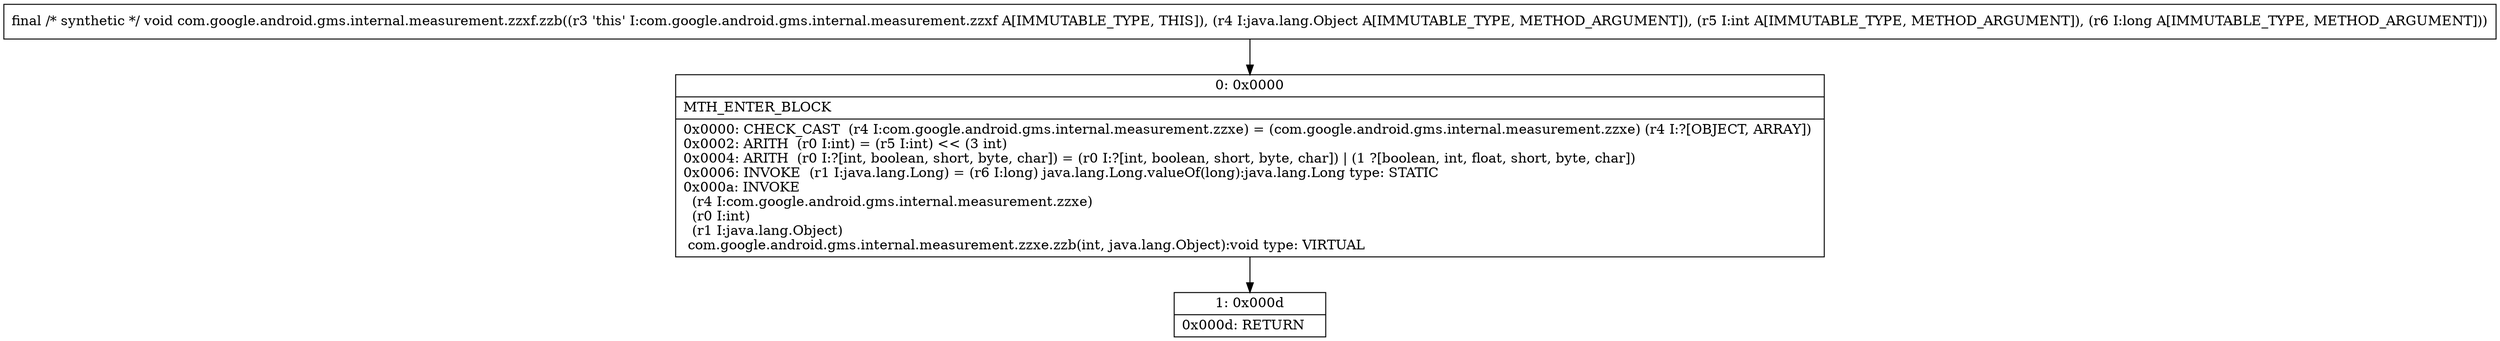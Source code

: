 digraph "CFG forcom.google.android.gms.internal.measurement.zzxf.zzb(Ljava\/lang\/Object;IJ)V" {
Node_0 [shape=record,label="{0\:\ 0x0000|MTH_ENTER_BLOCK\l|0x0000: CHECK_CAST  (r4 I:com.google.android.gms.internal.measurement.zzxe) = (com.google.android.gms.internal.measurement.zzxe) (r4 I:?[OBJECT, ARRAY]) \l0x0002: ARITH  (r0 I:int) = (r5 I:int) \<\< (3 int) \l0x0004: ARITH  (r0 I:?[int, boolean, short, byte, char]) = (r0 I:?[int, boolean, short, byte, char]) \| (1 ?[boolean, int, float, short, byte, char]) \l0x0006: INVOKE  (r1 I:java.lang.Long) = (r6 I:long) java.lang.Long.valueOf(long):java.lang.Long type: STATIC \l0x000a: INVOKE  \l  (r4 I:com.google.android.gms.internal.measurement.zzxe)\l  (r0 I:int)\l  (r1 I:java.lang.Object)\l com.google.android.gms.internal.measurement.zzxe.zzb(int, java.lang.Object):void type: VIRTUAL \l}"];
Node_1 [shape=record,label="{1\:\ 0x000d|0x000d: RETURN   \l}"];
MethodNode[shape=record,label="{final \/* synthetic *\/ void com.google.android.gms.internal.measurement.zzxf.zzb((r3 'this' I:com.google.android.gms.internal.measurement.zzxf A[IMMUTABLE_TYPE, THIS]), (r4 I:java.lang.Object A[IMMUTABLE_TYPE, METHOD_ARGUMENT]), (r5 I:int A[IMMUTABLE_TYPE, METHOD_ARGUMENT]), (r6 I:long A[IMMUTABLE_TYPE, METHOD_ARGUMENT])) }"];
MethodNode -> Node_0;
Node_0 -> Node_1;
}

